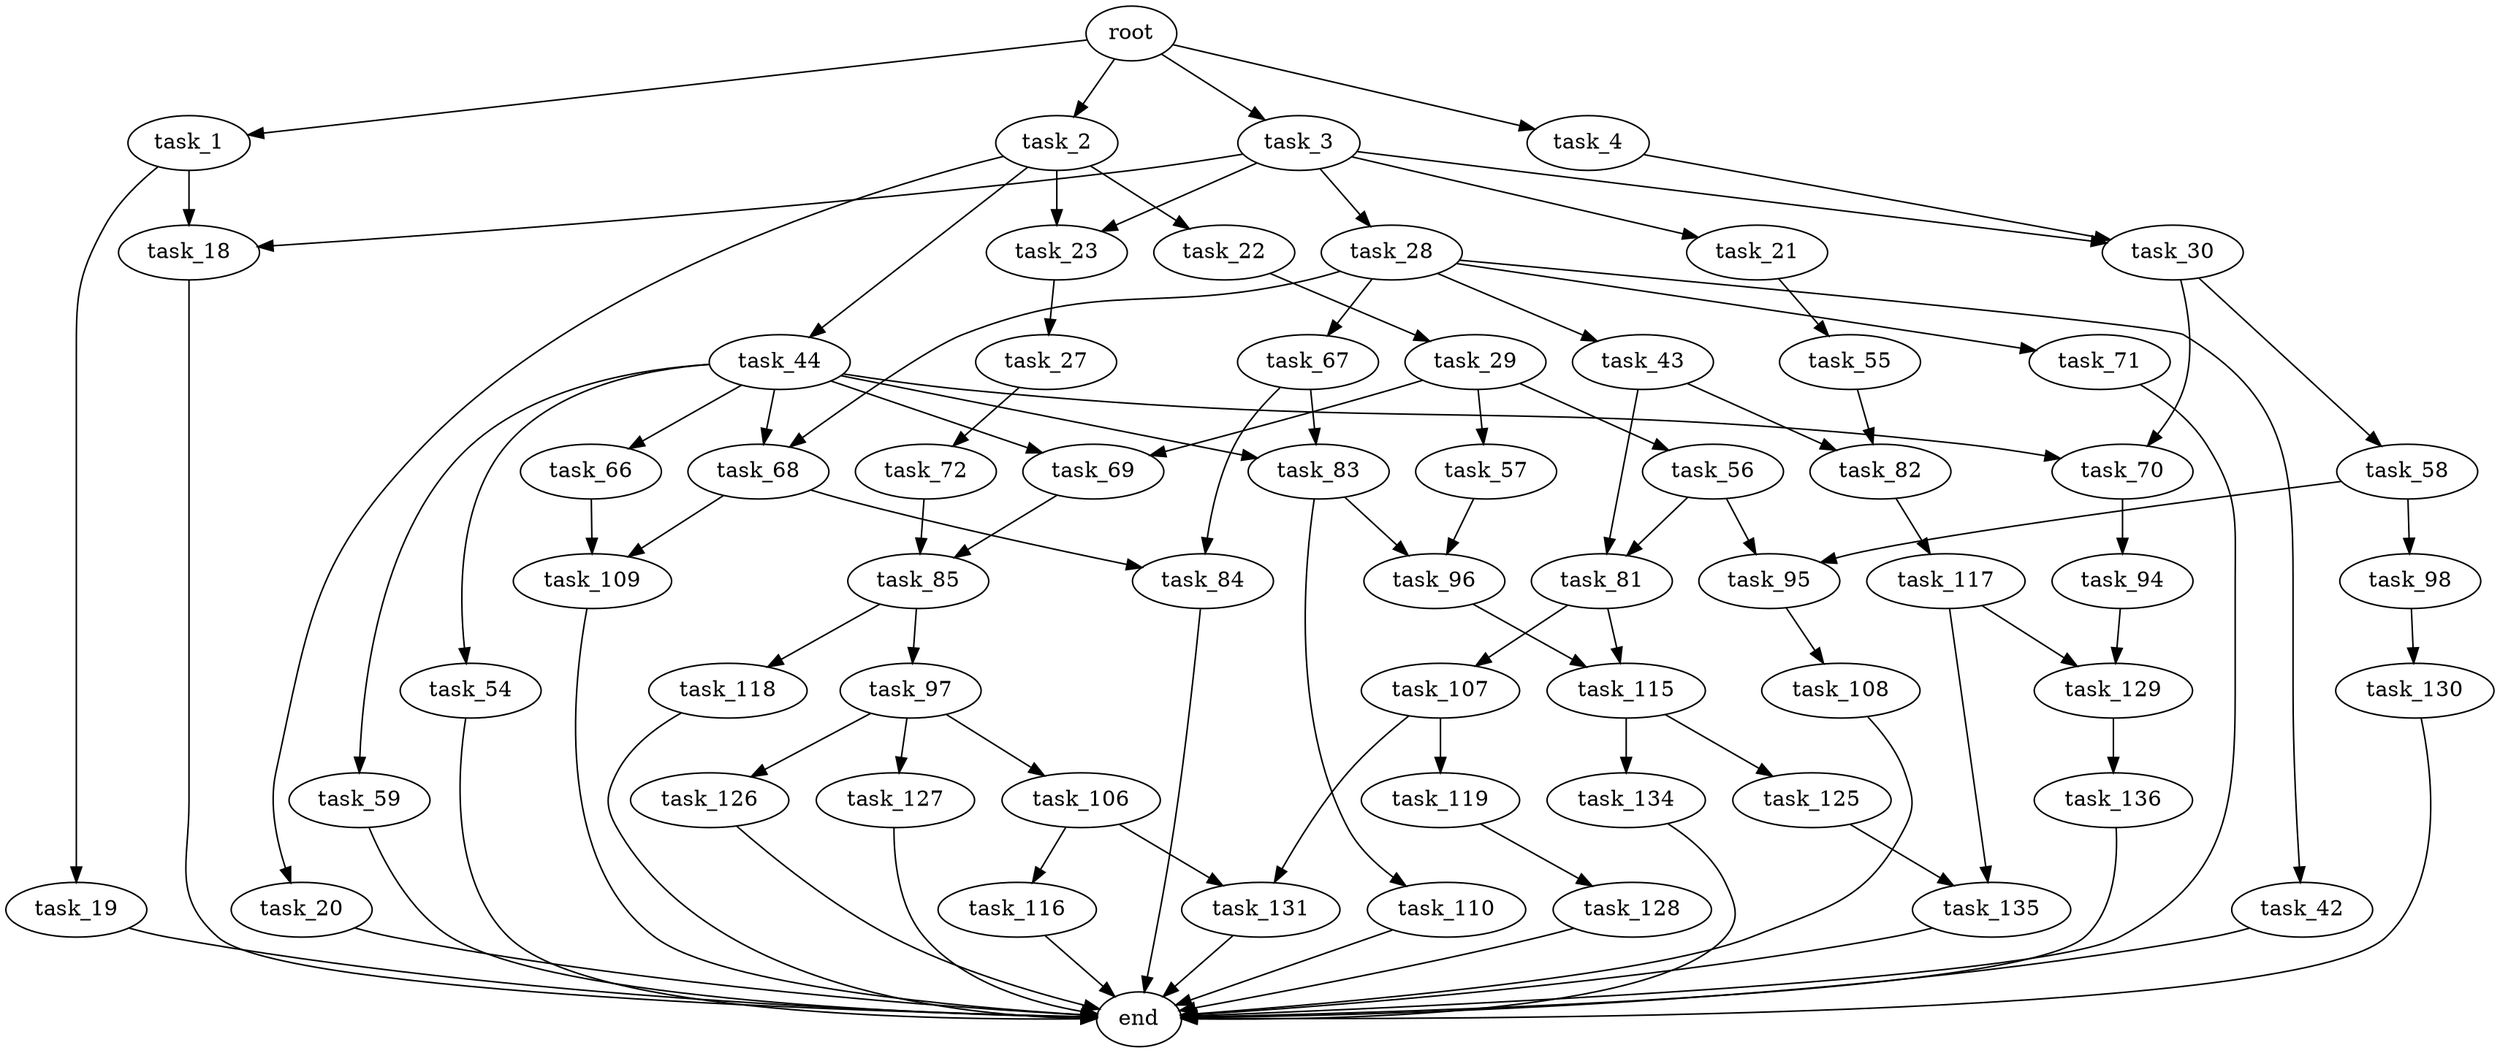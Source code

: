 digraph G {
  root [size="0.000000"];
  task_1 [size="415935554065.000000"];
  task_2 [size="152719635118.000000"];
  task_3 [size="32594352700.000000"];
  task_4 [size="5705663700.000000"];
  task_18 [size="12371385414.000000"];
  task_19 [size="8167451426.000000"];
  task_20 [size="735352706384.000000"];
  task_21 [size="68719476736.000000"];
  task_22 [size="231928233984.000000"];
  task_23 [size="11758847871.000000"];
  task_27 [size="782757789696.000000"];
  task_28 [size="16250142932.000000"];
  task_29 [size="41273236945.000000"];
  task_30 [size="368293445632.000000"];
  task_42 [size="465899117159.000000"];
  task_43 [size="375181589019.000000"];
  task_44 [size="31311156828.000000"];
  task_54 [size="1073741824000.000000"];
  task_55 [size="231928233984.000000"];
  task_56 [size="231928233984.000000"];
  task_57 [size="10785381071.000000"];
  task_58 [size="1073741824000.000000"];
  task_59 [size="220730095745.000000"];
  task_66 [size="7105088756.000000"];
  task_67 [size="11850876936.000000"];
  task_68 [size="1073741824000.000000"];
  task_69 [size="48508693451.000000"];
  task_70 [size="2516060394.000000"];
  task_71 [size="68719476736.000000"];
  task_72 [size="8589934592.000000"];
  task_81 [size="980763243.000000"];
  task_82 [size="1285791211.000000"];
  task_83 [size="15610300423.000000"];
  task_84 [size="231928233984.000000"];
  task_85 [size="549755813888.000000"];
  task_94 [size="1503127830.000000"];
  task_95 [size="28991029248.000000"];
  task_96 [size="84660834448.000000"];
  task_97 [size="28991029248.000000"];
  task_98 [size="21592445692.000000"];
  task_106 [size="87254109964.000000"];
  task_107 [size="10540168996.000000"];
  task_108 [size="368293445632.000000"];
  task_109 [size="49828514136.000000"];
  task_110 [size="3183497367.000000"];
  task_115 [size="29242006397.000000"];
  task_116 [size="134217728000.000000"];
  task_117 [size="7446214841.000000"];
  task_118 [size="368293445632.000000"];
  task_119 [size="483457492340.000000"];
  task_125 [size="782757789696.000000"];
  task_126 [size="122388945967.000000"];
  task_127 [size="1688775232.000000"];
  task_128 [size="451109972037.000000"];
  task_129 [size="2352009259.000000"];
  task_130 [size="12403570531.000000"];
  task_131 [size="231928233984.000000"];
  task_134 [size="36116060911.000000"];
  task_135 [size="6032953768.000000"];
  task_136 [size="41546123893.000000"];
  end [size="0.000000"];

  root -> task_1 [size="1.000000"];
  root -> task_2 [size="1.000000"];
  root -> task_3 [size="1.000000"];
  root -> task_4 [size="1.000000"];
  task_1 -> task_18 [size="679477248.000000"];
  task_1 -> task_19 [size="679477248.000000"];
  task_2 -> task_20 [size="536870912.000000"];
  task_2 -> task_22 [size="536870912.000000"];
  task_2 -> task_23 [size="536870912.000000"];
  task_2 -> task_44 [size="536870912.000000"];
  task_3 -> task_18 [size="536870912.000000"];
  task_3 -> task_21 [size="536870912.000000"];
  task_3 -> task_23 [size="536870912.000000"];
  task_3 -> task_28 [size="536870912.000000"];
  task_3 -> task_30 [size="536870912.000000"];
  task_4 -> task_30 [size="209715200.000000"];
  task_18 -> end [size="1.000000"];
  task_19 -> end [size="1.000000"];
  task_20 -> end [size="1.000000"];
  task_21 -> task_55 [size="134217728.000000"];
  task_22 -> task_29 [size="301989888.000000"];
  task_23 -> task_27 [size="301989888.000000"];
  task_27 -> task_72 [size="679477248.000000"];
  task_28 -> task_42 [size="411041792.000000"];
  task_28 -> task_43 [size="411041792.000000"];
  task_28 -> task_67 [size="411041792.000000"];
  task_28 -> task_68 [size="411041792.000000"];
  task_28 -> task_71 [size="411041792.000000"];
  task_29 -> task_56 [size="679477248.000000"];
  task_29 -> task_57 [size="679477248.000000"];
  task_29 -> task_69 [size="679477248.000000"];
  task_30 -> task_58 [size="411041792.000000"];
  task_30 -> task_70 [size="411041792.000000"];
  task_42 -> end [size="1.000000"];
  task_43 -> task_81 [size="679477248.000000"];
  task_43 -> task_82 [size="679477248.000000"];
  task_44 -> task_54 [size="838860800.000000"];
  task_44 -> task_59 [size="838860800.000000"];
  task_44 -> task_66 [size="838860800.000000"];
  task_44 -> task_68 [size="838860800.000000"];
  task_44 -> task_69 [size="838860800.000000"];
  task_44 -> task_70 [size="838860800.000000"];
  task_44 -> task_83 [size="838860800.000000"];
  task_54 -> end [size="1.000000"];
  task_55 -> task_82 [size="301989888.000000"];
  task_56 -> task_81 [size="301989888.000000"];
  task_56 -> task_95 [size="301989888.000000"];
  task_57 -> task_96 [size="411041792.000000"];
  task_58 -> task_95 [size="838860800.000000"];
  task_58 -> task_98 [size="838860800.000000"];
  task_59 -> end [size="1.000000"];
  task_66 -> task_109 [size="209715200.000000"];
  task_67 -> task_83 [size="679477248.000000"];
  task_67 -> task_84 [size="679477248.000000"];
  task_68 -> task_84 [size="838860800.000000"];
  task_68 -> task_109 [size="838860800.000000"];
  task_69 -> task_85 [size="838860800.000000"];
  task_70 -> task_94 [size="301989888.000000"];
  task_71 -> end [size="1.000000"];
  task_72 -> task_85 [size="33554432.000000"];
  task_81 -> task_107 [size="75497472.000000"];
  task_81 -> task_115 [size="75497472.000000"];
  task_82 -> task_117 [size="33554432.000000"];
  task_83 -> task_96 [size="679477248.000000"];
  task_83 -> task_110 [size="679477248.000000"];
  task_84 -> end [size="1.000000"];
  task_85 -> task_97 [size="536870912.000000"];
  task_85 -> task_118 [size="536870912.000000"];
  task_94 -> task_129 [size="75497472.000000"];
  task_95 -> task_108 [size="75497472.000000"];
  task_96 -> task_115 [size="134217728.000000"];
  task_97 -> task_106 [size="75497472.000000"];
  task_97 -> task_126 [size="75497472.000000"];
  task_97 -> task_127 [size="75497472.000000"];
  task_98 -> task_130 [size="33554432.000000"];
  task_106 -> task_116 [size="134217728.000000"];
  task_106 -> task_131 [size="134217728.000000"];
  task_107 -> task_119 [size="301989888.000000"];
  task_107 -> task_131 [size="301989888.000000"];
  task_108 -> end [size="1.000000"];
  task_109 -> end [size="1.000000"];
  task_110 -> end [size="1.000000"];
  task_115 -> task_125 [size="536870912.000000"];
  task_115 -> task_134 [size="536870912.000000"];
  task_116 -> end [size="1.000000"];
  task_117 -> task_129 [size="134217728.000000"];
  task_117 -> task_135 [size="134217728.000000"];
  task_118 -> end [size="1.000000"];
  task_119 -> task_128 [size="536870912.000000"];
  task_125 -> task_135 [size="679477248.000000"];
  task_126 -> end [size="1.000000"];
  task_127 -> end [size="1.000000"];
  task_128 -> end [size="1.000000"];
  task_129 -> task_136 [size="209715200.000000"];
  task_130 -> end [size="1.000000"];
  task_131 -> end [size="1.000000"];
  task_134 -> end [size="1.000000"];
  task_135 -> end [size="1.000000"];
  task_136 -> end [size="1.000000"];
}
